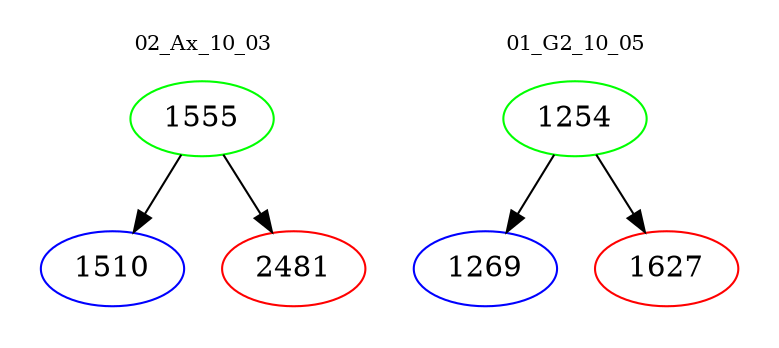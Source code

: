 digraph{
subgraph cluster_0 {
color = white
label = "02_Ax_10_03";
fontsize=10;
T0_1555 [label="1555", color="green"]
T0_1555 -> T0_1510 [color="black"]
T0_1510 [label="1510", color="blue"]
T0_1555 -> T0_2481 [color="black"]
T0_2481 [label="2481", color="red"]
}
subgraph cluster_1 {
color = white
label = "01_G2_10_05";
fontsize=10;
T1_1254 [label="1254", color="green"]
T1_1254 -> T1_1269 [color="black"]
T1_1269 [label="1269", color="blue"]
T1_1254 -> T1_1627 [color="black"]
T1_1627 [label="1627", color="red"]
}
}
